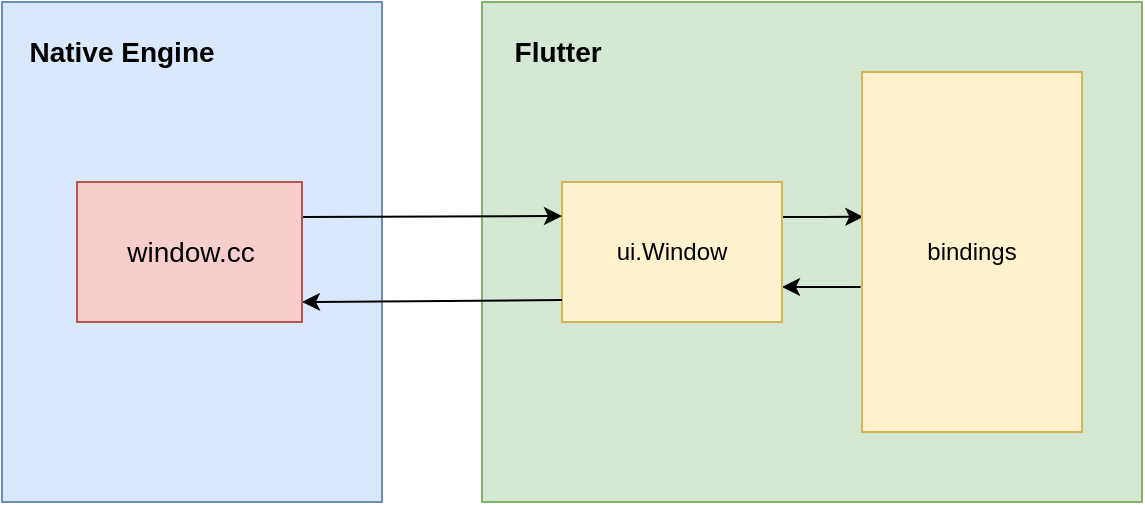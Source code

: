 <mxfile version="13.6.6" type="github">
  <diagram id="5TzBVVq_Y8J2KCMgCbGa" name="Page-1">
    <mxGraphModel dx="782" dy="437" grid="1" gridSize="10" guides="1" tooltips="1" connect="1" arrows="1" fold="1" page="1" pageScale="1" pageWidth="827" pageHeight="1169" math="0" shadow="0">
      <root>
        <mxCell id="0" />
        <mxCell id="1" parent="0" />
        <mxCell id="SYNIxG4zdUOY6J0u-KkZ-4" value="" style="rounded=0;whiteSpace=wrap;html=1;fillColor=#d5e8d4;strokeColor=#82b366;" vertex="1" parent="1">
          <mxGeometry x="300" y="100" width="330" height="250" as="geometry" />
        </mxCell>
        <mxCell id="SYNIxG4zdUOY6J0u-KkZ-9" style="edgeStyle=orthogonalEdgeStyle;rounded=0;orthogonalLoop=1;jettySize=auto;html=1;exitX=1;exitY=0.25;exitDx=0;exitDy=0;entryX=0.006;entryY=0.402;entryDx=0;entryDy=0;entryPerimeter=0;" edge="1" parent="1" source="SYNIxG4zdUOY6J0u-KkZ-1" target="SYNIxG4zdUOY6J0u-KkZ-3">
          <mxGeometry relative="1" as="geometry" />
        </mxCell>
        <mxCell id="SYNIxG4zdUOY6J0u-KkZ-11" style="edgeStyle=orthogonalEdgeStyle;rounded=0;orthogonalLoop=1;jettySize=auto;html=1;exitX=1;exitY=0.75;exitDx=0;exitDy=0;entryX=-0.006;entryY=0.594;entryDx=0;entryDy=0;entryPerimeter=0;endArrow=none;endFill=0;startArrow=classic;startFill=1;" edge="1" parent="1" source="SYNIxG4zdUOY6J0u-KkZ-1" target="SYNIxG4zdUOY6J0u-KkZ-3">
          <mxGeometry relative="1" as="geometry" />
        </mxCell>
        <mxCell id="SYNIxG4zdUOY6J0u-KkZ-1" value="ui.Window" style="rounded=0;whiteSpace=wrap;html=1;fillColor=#fff2cc;strokeColor=#d6b656;" vertex="1" parent="1">
          <mxGeometry x="340" y="190" width="110" height="70" as="geometry" />
        </mxCell>
        <mxCell id="SYNIxG4zdUOY6J0u-KkZ-2" value="" style="rounded=0;whiteSpace=wrap;html=1;fillColor=#dae8fc;strokeColor=#6c8ebf;" vertex="1" parent="1">
          <mxGeometry x="60" y="100" width="190" height="250" as="geometry" />
        </mxCell>
        <mxCell id="SYNIxG4zdUOY6J0u-KkZ-3" value="bindings" style="rounded=0;whiteSpace=wrap;html=1;fillColor=#fff2cc;strokeColor=#d6b656;" vertex="1" parent="1">
          <mxGeometry x="490" y="135" width="110" height="180" as="geometry" />
        </mxCell>
        <mxCell id="SYNIxG4zdUOY6J0u-KkZ-5" value="Flutter&amp;nbsp;" style="text;html=1;strokeColor=none;fillColor=none;align=center;verticalAlign=middle;whiteSpace=wrap;rounded=0;fontStyle=1;fontSize=14;" vertex="1" parent="1">
          <mxGeometry x="320" y="115" width="40" height="20" as="geometry" />
        </mxCell>
        <mxCell id="SYNIxG4zdUOY6J0u-KkZ-13" value="" style="endArrow=classic;html=1;exitX=1;exitY=0.25;exitDx=0;exitDy=0;" edge="1" parent="1" source="SYNIxG4zdUOY6J0u-KkZ-18">
          <mxGeometry width="50" height="50" relative="1" as="geometry">
            <mxPoint x="380" y="250" as="sourcePoint" />
            <mxPoint x="340" y="207" as="targetPoint" />
          </mxGeometry>
        </mxCell>
        <mxCell id="SYNIxG4zdUOY6J0u-KkZ-14" value="" style="endArrow=classic;html=1;" edge="1" parent="1">
          <mxGeometry width="50" height="50" relative="1" as="geometry">
            <mxPoint x="340" y="249" as="sourcePoint" />
            <mxPoint x="210" y="250" as="targetPoint" />
          </mxGeometry>
        </mxCell>
        <mxCell id="SYNIxG4zdUOY6J0u-KkZ-15" value="Native Engine" style="text;html=1;strokeColor=none;fillColor=none;align=center;verticalAlign=middle;whiteSpace=wrap;rounded=0;fontStyle=1;fontSize=14;" vertex="1" parent="1">
          <mxGeometry x="70" y="115" width="100" height="20" as="geometry" />
        </mxCell>
        <mxCell id="SYNIxG4zdUOY6J0u-KkZ-18" value="window.cc" style="rounded=0;whiteSpace=wrap;html=1;fontSize=14;fillColor=#f8cecc;strokeColor=#b85450;" vertex="1" parent="1">
          <mxGeometry x="97.5" y="190" width="112.5" height="70" as="geometry" />
        </mxCell>
      </root>
    </mxGraphModel>
  </diagram>
</mxfile>
